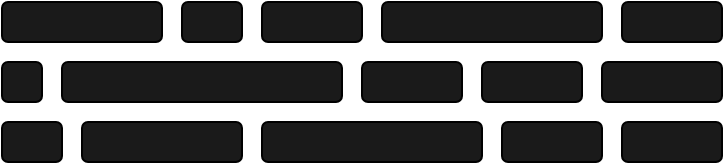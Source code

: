 <mxfile version="24.4.6" type="device" pages="2">
  <diagram name="Page-1" id="-L9P3CJLe1H8UbRwAlWn">
    <mxGraphModel dx="1434" dy="820" grid="1" gridSize="10" guides="1" tooltips="1" connect="1" arrows="1" fold="1" page="1" pageScale="1" pageWidth="850" pageHeight="1100" math="0" shadow="0">
      <root>
        <mxCell id="0" />
        <mxCell id="1" parent="0" />
        <mxCell id="mIhOMeMMmywrf6HBkGnQ-1" value="" style="rounded=1;whiteSpace=wrap;html=1;fillColor=#1A1A1A;" vertex="1" parent="1">
          <mxGeometry x="170" y="140" width="80" height="20" as="geometry" />
        </mxCell>
        <mxCell id="mIhOMeMMmywrf6HBkGnQ-2" value="" style="rounded=1;whiteSpace=wrap;html=1;fillColor=#1A1A1A;" vertex="1" parent="1">
          <mxGeometry x="260" y="140" width="30" height="20" as="geometry" />
        </mxCell>
        <mxCell id="mIhOMeMMmywrf6HBkGnQ-3" value="" style="rounded=1;whiteSpace=wrap;html=1;fillColor=#1A1A1A;" vertex="1" parent="1">
          <mxGeometry x="300" y="140" width="50" height="20" as="geometry" />
        </mxCell>
        <mxCell id="mIhOMeMMmywrf6HBkGnQ-4" value="" style="rounded=1;whiteSpace=wrap;html=1;fillColor=#1A1A1A;" vertex="1" parent="1">
          <mxGeometry x="360" y="140" width="110" height="20" as="geometry" />
        </mxCell>
        <mxCell id="mIhOMeMMmywrf6HBkGnQ-5" value="" style="rounded=1;whiteSpace=wrap;html=1;fillColor=#1A1A1A;" vertex="1" parent="1">
          <mxGeometry x="480" y="140" width="50" height="20" as="geometry" />
        </mxCell>
        <mxCell id="mIhOMeMMmywrf6HBkGnQ-9" value="" style="rounded=1;whiteSpace=wrap;html=1;fillColor=#1A1A1A;" vertex="1" parent="1">
          <mxGeometry x="170" y="170" width="20" height="20" as="geometry" />
        </mxCell>
        <mxCell id="mIhOMeMMmywrf6HBkGnQ-10" value="" style="rounded=1;whiteSpace=wrap;html=1;fillColor=#1A1A1A;" vertex="1" parent="1">
          <mxGeometry x="200" y="170" width="140" height="20" as="geometry" />
        </mxCell>
        <mxCell id="mIhOMeMMmywrf6HBkGnQ-11" value="" style="rounded=1;whiteSpace=wrap;html=1;fillColor=#1A1A1A;" vertex="1" parent="1">
          <mxGeometry x="350" y="170" width="50" height="20" as="geometry" />
        </mxCell>
        <mxCell id="mIhOMeMMmywrf6HBkGnQ-12" value="" style="rounded=1;whiteSpace=wrap;html=1;fillColor=#1A1A1A;" vertex="1" parent="1">
          <mxGeometry x="410" y="170" width="50" height="20" as="geometry" />
        </mxCell>
        <mxCell id="mIhOMeMMmywrf6HBkGnQ-13" value="" style="rounded=1;whiteSpace=wrap;html=1;fillColor=#1A1A1A;" vertex="1" parent="1">
          <mxGeometry x="470" y="170" width="60" height="20" as="geometry" />
        </mxCell>
        <mxCell id="mIhOMeMMmywrf6HBkGnQ-14" value="" style="rounded=1;whiteSpace=wrap;html=1;fillColor=#1A1A1A;" vertex="1" parent="1">
          <mxGeometry x="170" y="200" width="30" height="20" as="geometry" />
        </mxCell>
        <mxCell id="mIhOMeMMmywrf6HBkGnQ-15" value="" style="rounded=1;whiteSpace=wrap;html=1;fillColor=#1A1A1A;" vertex="1" parent="1">
          <mxGeometry x="210" y="200" width="80" height="20" as="geometry" />
        </mxCell>
        <mxCell id="mIhOMeMMmywrf6HBkGnQ-16" value="" style="rounded=1;whiteSpace=wrap;html=1;fillColor=#1A1A1A;" vertex="1" parent="1">
          <mxGeometry x="300" y="200" width="110" height="20" as="geometry" />
        </mxCell>
        <mxCell id="mIhOMeMMmywrf6HBkGnQ-17" value="" style="rounded=1;whiteSpace=wrap;html=1;fillColor=#1A1A1A;" vertex="1" parent="1">
          <mxGeometry x="420" y="200" width="50" height="20" as="geometry" />
        </mxCell>
        <mxCell id="mIhOMeMMmywrf6HBkGnQ-18" value="" style="rounded=1;whiteSpace=wrap;html=1;fillColor=#1A1A1A;" vertex="1" parent="1">
          <mxGeometry x="480" y="200" width="50" height="20" as="geometry" />
        </mxCell>
      </root>
    </mxGraphModel>
  </diagram>
  <diagram id="1wQh-ptLwXGKhZmS9WOq" name="Page-2">
    <mxGraphModel dx="1434" dy="820" grid="1" gridSize="10" guides="1" tooltips="1" connect="1" arrows="1" fold="1" page="1" pageScale="1" pageWidth="850" pageHeight="1100" math="0" shadow="0">
      <root>
        <mxCell id="0" />
        <mxCell id="1" parent="0" />
        <mxCell id="oLnxOHwvnyGeQR_MNEbW-1" value="" style="rounded=1;whiteSpace=wrap;html=1;" vertex="1" parent="1">
          <mxGeometry x="480" y="140" width="50" height="20" as="geometry" />
        </mxCell>
      </root>
    </mxGraphModel>
  </diagram>
</mxfile>
